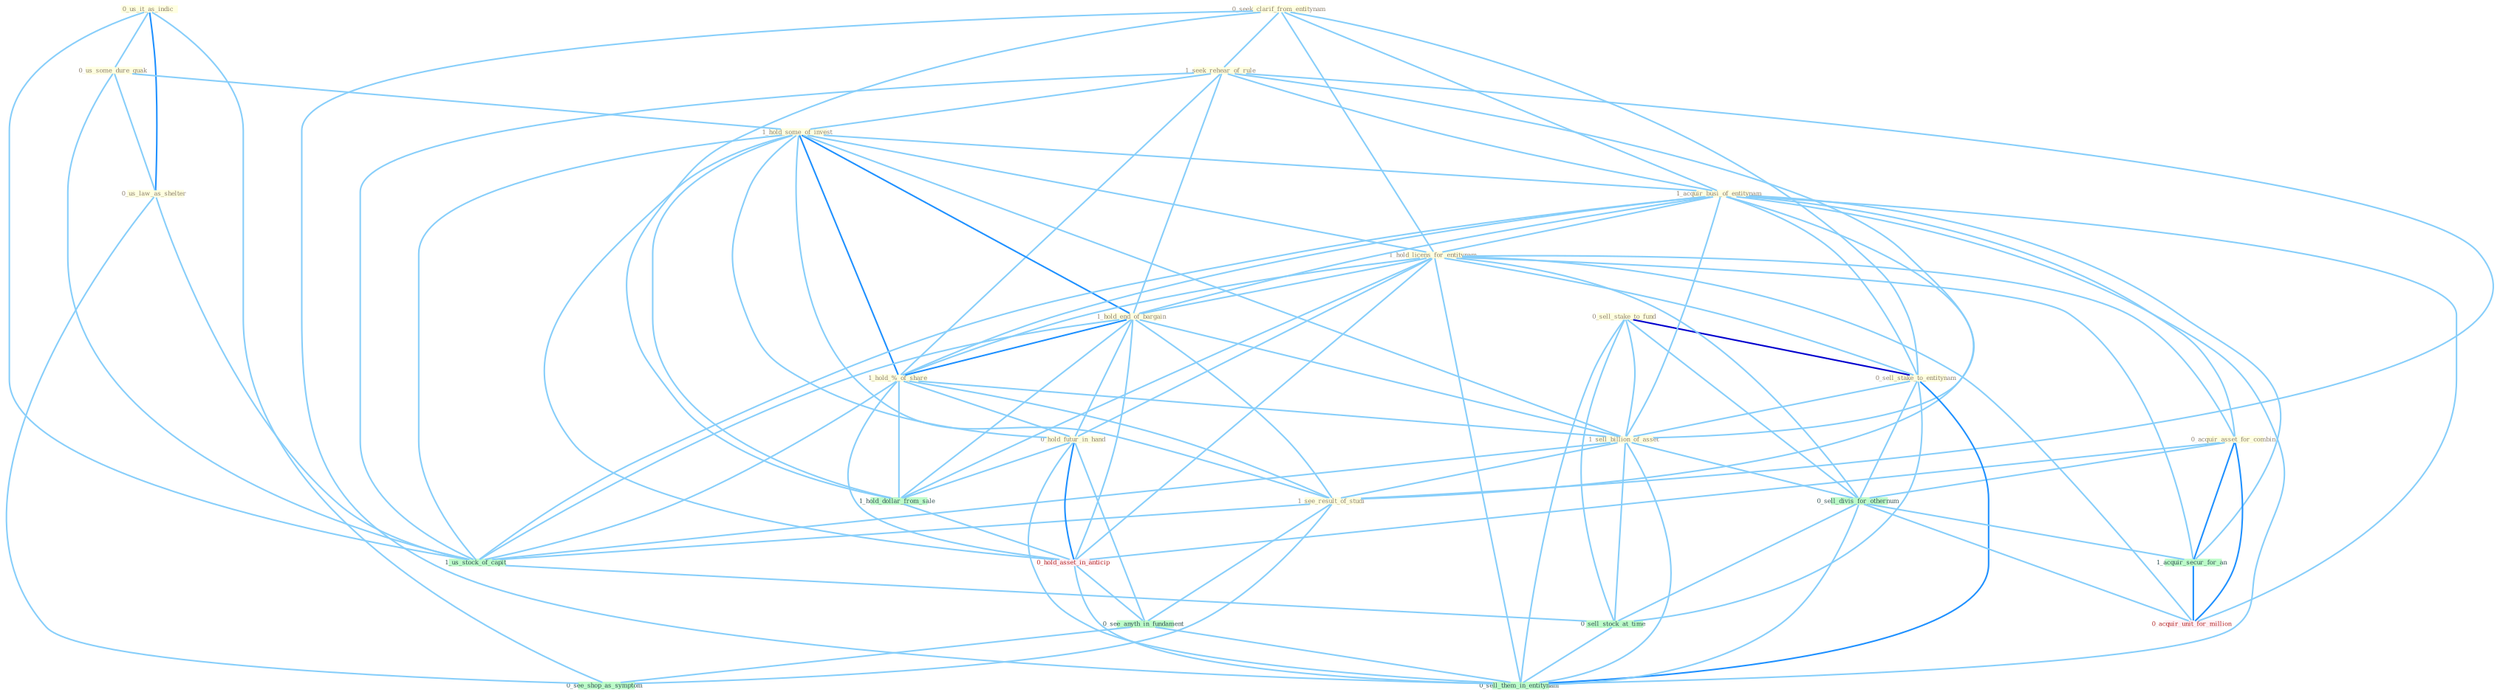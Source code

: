 Graph G{ 
    node
    [shape=polygon,style=filled,width=.5,height=.06,color="#BDFCC9",fixedsize=true,fontsize=4,
    fontcolor="#2f4f4f"];
    {node
    [color="#ffffe0", fontcolor="#8b7d6b"] "0_sell_stake_to_fund " "0_seek_clarif_from_entitynam " "1_seek_rehear_of_rule " "0_us_it_as_indic " "0_us_some_dure_quak " "1_hold_some_of_invest " "1_acquir_busi_of_entitynam " "1_hold_licens_for_entitynam " "0_acquir_asset_for_combin " "1_hold_end_of_bargain " "1_hold_%_of_share " "0_sell_stake_to_entitynam " "1_sell_billion_of_asset " "1_see_result_of_studi " "0_hold_futur_in_hand " "0_us_law_as_shelter "}
{node [color="#fff0f5", fontcolor="#b22222"] "0_hold_asset_in_anticip " "0_acquir_unit_for_million "}
edge [color="#B0E2FF"];

	"0_sell_stake_to_fund " -- "0_sell_stake_to_entitynam " [w="3", color="#0000cd" , len=0.6];
	"0_sell_stake_to_fund " -- "1_sell_billion_of_asset " [w="1", color="#87cefa" ];
	"0_sell_stake_to_fund " -- "0_sell_divis_for_othernum " [w="1", color="#87cefa" ];
	"0_sell_stake_to_fund " -- "0_sell_stock_at_time " [w="1", color="#87cefa" ];
	"0_sell_stake_to_fund " -- "0_sell_them_in_entitynam " [w="1", color="#87cefa" ];
	"0_seek_clarif_from_entitynam " -- "1_seek_rehear_of_rule " [w="1", color="#87cefa" ];
	"0_seek_clarif_from_entitynam " -- "1_acquir_busi_of_entitynam " [w="1", color="#87cefa" ];
	"0_seek_clarif_from_entitynam " -- "1_hold_licens_for_entitynam " [w="1", color="#87cefa" ];
	"0_seek_clarif_from_entitynam " -- "0_sell_stake_to_entitynam " [w="1", color="#87cefa" ];
	"0_seek_clarif_from_entitynam " -- "1_hold_dollar_from_sale " [w="1", color="#87cefa" ];
	"0_seek_clarif_from_entitynam " -- "0_sell_them_in_entitynam " [w="1", color="#87cefa" ];
	"1_seek_rehear_of_rule " -- "1_hold_some_of_invest " [w="1", color="#87cefa" ];
	"1_seek_rehear_of_rule " -- "1_acquir_busi_of_entitynam " [w="1", color="#87cefa" ];
	"1_seek_rehear_of_rule " -- "1_hold_end_of_bargain " [w="1", color="#87cefa" ];
	"1_seek_rehear_of_rule " -- "1_hold_%_of_share " [w="1", color="#87cefa" ];
	"1_seek_rehear_of_rule " -- "1_sell_billion_of_asset " [w="1", color="#87cefa" ];
	"1_seek_rehear_of_rule " -- "1_see_result_of_studi " [w="1", color="#87cefa" ];
	"1_seek_rehear_of_rule " -- "1_us_stock_of_capit " [w="1", color="#87cefa" ];
	"0_us_it_as_indic " -- "0_us_some_dure_quak " [w="1", color="#87cefa" ];
	"0_us_it_as_indic " -- "0_us_law_as_shelter " [w="2", color="#1e90ff" , len=0.8];
	"0_us_it_as_indic " -- "1_us_stock_of_capit " [w="1", color="#87cefa" ];
	"0_us_it_as_indic " -- "0_see_shop_as_symptom " [w="1", color="#87cefa" ];
	"0_us_some_dure_quak " -- "1_hold_some_of_invest " [w="1", color="#87cefa" ];
	"0_us_some_dure_quak " -- "0_us_law_as_shelter " [w="1", color="#87cefa" ];
	"0_us_some_dure_quak " -- "1_us_stock_of_capit " [w="1", color="#87cefa" ];
	"1_hold_some_of_invest " -- "1_acquir_busi_of_entitynam " [w="1", color="#87cefa" ];
	"1_hold_some_of_invest " -- "1_hold_licens_for_entitynam " [w="1", color="#87cefa" ];
	"1_hold_some_of_invest " -- "1_hold_end_of_bargain " [w="2", color="#1e90ff" , len=0.8];
	"1_hold_some_of_invest " -- "1_hold_%_of_share " [w="2", color="#1e90ff" , len=0.8];
	"1_hold_some_of_invest " -- "1_sell_billion_of_asset " [w="1", color="#87cefa" ];
	"1_hold_some_of_invest " -- "1_see_result_of_studi " [w="1", color="#87cefa" ];
	"1_hold_some_of_invest " -- "0_hold_futur_in_hand " [w="1", color="#87cefa" ];
	"1_hold_some_of_invest " -- "1_us_stock_of_capit " [w="1", color="#87cefa" ];
	"1_hold_some_of_invest " -- "1_hold_dollar_from_sale " [w="1", color="#87cefa" ];
	"1_hold_some_of_invest " -- "0_hold_asset_in_anticip " [w="1", color="#87cefa" ];
	"1_acquir_busi_of_entitynam " -- "1_hold_licens_for_entitynam " [w="1", color="#87cefa" ];
	"1_acquir_busi_of_entitynam " -- "0_acquir_asset_for_combin " [w="1", color="#87cefa" ];
	"1_acquir_busi_of_entitynam " -- "1_hold_end_of_bargain " [w="1", color="#87cefa" ];
	"1_acquir_busi_of_entitynam " -- "1_hold_%_of_share " [w="1", color="#87cefa" ];
	"1_acquir_busi_of_entitynam " -- "0_sell_stake_to_entitynam " [w="1", color="#87cefa" ];
	"1_acquir_busi_of_entitynam " -- "1_sell_billion_of_asset " [w="1", color="#87cefa" ];
	"1_acquir_busi_of_entitynam " -- "1_see_result_of_studi " [w="1", color="#87cefa" ];
	"1_acquir_busi_of_entitynam " -- "1_acquir_secur_for_an " [w="1", color="#87cefa" ];
	"1_acquir_busi_of_entitynam " -- "1_us_stock_of_capit " [w="1", color="#87cefa" ];
	"1_acquir_busi_of_entitynam " -- "0_acquir_unit_for_million " [w="1", color="#87cefa" ];
	"1_acquir_busi_of_entitynam " -- "0_sell_them_in_entitynam " [w="1", color="#87cefa" ];
	"1_hold_licens_for_entitynam " -- "0_acquir_asset_for_combin " [w="1", color="#87cefa" ];
	"1_hold_licens_for_entitynam " -- "1_hold_end_of_bargain " [w="1", color="#87cefa" ];
	"1_hold_licens_for_entitynam " -- "1_hold_%_of_share " [w="1", color="#87cefa" ];
	"1_hold_licens_for_entitynam " -- "0_sell_stake_to_entitynam " [w="1", color="#87cefa" ];
	"1_hold_licens_for_entitynam " -- "0_hold_futur_in_hand " [w="1", color="#87cefa" ];
	"1_hold_licens_for_entitynam " -- "0_sell_divis_for_othernum " [w="1", color="#87cefa" ];
	"1_hold_licens_for_entitynam " -- "1_acquir_secur_for_an " [w="1", color="#87cefa" ];
	"1_hold_licens_for_entitynam " -- "1_hold_dollar_from_sale " [w="1", color="#87cefa" ];
	"1_hold_licens_for_entitynam " -- "0_hold_asset_in_anticip " [w="1", color="#87cefa" ];
	"1_hold_licens_for_entitynam " -- "0_acquir_unit_for_million " [w="1", color="#87cefa" ];
	"1_hold_licens_for_entitynam " -- "0_sell_them_in_entitynam " [w="1", color="#87cefa" ];
	"0_acquir_asset_for_combin " -- "0_sell_divis_for_othernum " [w="1", color="#87cefa" ];
	"0_acquir_asset_for_combin " -- "1_acquir_secur_for_an " [w="2", color="#1e90ff" , len=0.8];
	"0_acquir_asset_for_combin " -- "0_hold_asset_in_anticip " [w="1", color="#87cefa" ];
	"0_acquir_asset_for_combin " -- "0_acquir_unit_for_million " [w="2", color="#1e90ff" , len=0.8];
	"1_hold_end_of_bargain " -- "1_hold_%_of_share " [w="2", color="#1e90ff" , len=0.8];
	"1_hold_end_of_bargain " -- "1_sell_billion_of_asset " [w="1", color="#87cefa" ];
	"1_hold_end_of_bargain " -- "1_see_result_of_studi " [w="1", color="#87cefa" ];
	"1_hold_end_of_bargain " -- "0_hold_futur_in_hand " [w="1", color="#87cefa" ];
	"1_hold_end_of_bargain " -- "1_us_stock_of_capit " [w="1", color="#87cefa" ];
	"1_hold_end_of_bargain " -- "1_hold_dollar_from_sale " [w="1", color="#87cefa" ];
	"1_hold_end_of_bargain " -- "0_hold_asset_in_anticip " [w="1", color="#87cefa" ];
	"1_hold_%_of_share " -- "1_sell_billion_of_asset " [w="1", color="#87cefa" ];
	"1_hold_%_of_share " -- "1_see_result_of_studi " [w="1", color="#87cefa" ];
	"1_hold_%_of_share " -- "0_hold_futur_in_hand " [w="1", color="#87cefa" ];
	"1_hold_%_of_share " -- "1_us_stock_of_capit " [w="1", color="#87cefa" ];
	"1_hold_%_of_share " -- "1_hold_dollar_from_sale " [w="1", color="#87cefa" ];
	"1_hold_%_of_share " -- "0_hold_asset_in_anticip " [w="1", color="#87cefa" ];
	"0_sell_stake_to_entitynam " -- "1_sell_billion_of_asset " [w="1", color="#87cefa" ];
	"0_sell_stake_to_entitynam " -- "0_sell_divis_for_othernum " [w="1", color="#87cefa" ];
	"0_sell_stake_to_entitynam " -- "0_sell_stock_at_time " [w="1", color="#87cefa" ];
	"0_sell_stake_to_entitynam " -- "0_sell_them_in_entitynam " [w="2", color="#1e90ff" , len=0.8];
	"1_sell_billion_of_asset " -- "1_see_result_of_studi " [w="1", color="#87cefa" ];
	"1_sell_billion_of_asset " -- "0_sell_divis_for_othernum " [w="1", color="#87cefa" ];
	"1_sell_billion_of_asset " -- "1_us_stock_of_capit " [w="1", color="#87cefa" ];
	"1_sell_billion_of_asset " -- "0_sell_stock_at_time " [w="1", color="#87cefa" ];
	"1_sell_billion_of_asset " -- "0_sell_them_in_entitynam " [w="1", color="#87cefa" ];
	"1_see_result_of_studi " -- "1_us_stock_of_capit " [w="1", color="#87cefa" ];
	"1_see_result_of_studi " -- "0_see_anyth_in_fundament " [w="1", color="#87cefa" ];
	"1_see_result_of_studi " -- "0_see_shop_as_symptom " [w="1", color="#87cefa" ];
	"0_hold_futur_in_hand " -- "1_hold_dollar_from_sale " [w="1", color="#87cefa" ];
	"0_hold_futur_in_hand " -- "0_hold_asset_in_anticip " [w="2", color="#1e90ff" , len=0.8];
	"0_hold_futur_in_hand " -- "0_see_anyth_in_fundament " [w="1", color="#87cefa" ];
	"0_hold_futur_in_hand " -- "0_sell_them_in_entitynam " [w="1", color="#87cefa" ];
	"0_us_law_as_shelter " -- "1_us_stock_of_capit " [w="1", color="#87cefa" ];
	"0_us_law_as_shelter " -- "0_see_shop_as_symptom " [w="1", color="#87cefa" ];
	"0_sell_divis_for_othernum " -- "1_acquir_secur_for_an " [w="1", color="#87cefa" ];
	"0_sell_divis_for_othernum " -- "0_sell_stock_at_time " [w="1", color="#87cefa" ];
	"0_sell_divis_for_othernum " -- "0_acquir_unit_for_million " [w="1", color="#87cefa" ];
	"0_sell_divis_for_othernum " -- "0_sell_them_in_entitynam " [w="1", color="#87cefa" ];
	"1_acquir_secur_for_an " -- "0_acquir_unit_for_million " [w="2", color="#1e90ff" , len=0.8];
	"1_us_stock_of_capit " -- "0_sell_stock_at_time " [w="1", color="#87cefa" ];
	"1_hold_dollar_from_sale " -- "0_hold_asset_in_anticip " [w="1", color="#87cefa" ];
	"0_hold_asset_in_anticip " -- "0_see_anyth_in_fundament " [w="1", color="#87cefa" ];
	"0_hold_asset_in_anticip " -- "0_sell_them_in_entitynam " [w="1", color="#87cefa" ];
	"0_sell_stock_at_time " -- "0_sell_them_in_entitynam " [w="1", color="#87cefa" ];
	"0_see_anyth_in_fundament " -- "0_see_shop_as_symptom " [w="1", color="#87cefa" ];
	"0_see_anyth_in_fundament " -- "0_sell_them_in_entitynam " [w="1", color="#87cefa" ];
}